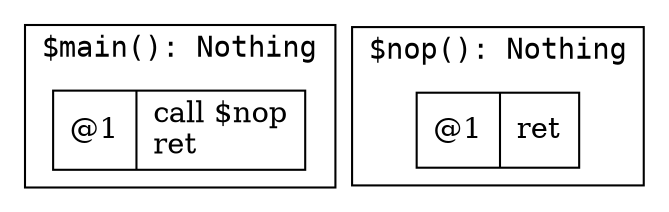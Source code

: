 digraph {
   fontname=monospace
   node [shape=record]

   subgraph cluster_0 {
      label="$main(): Nothing"

      "$main@1" [label="@1|call $nop\lret\l"]
   }

   subgraph cluster_1 {
      label="$nop(): Nothing"

      "$nop@1" [label="@1|ret\l"]
   }
}

